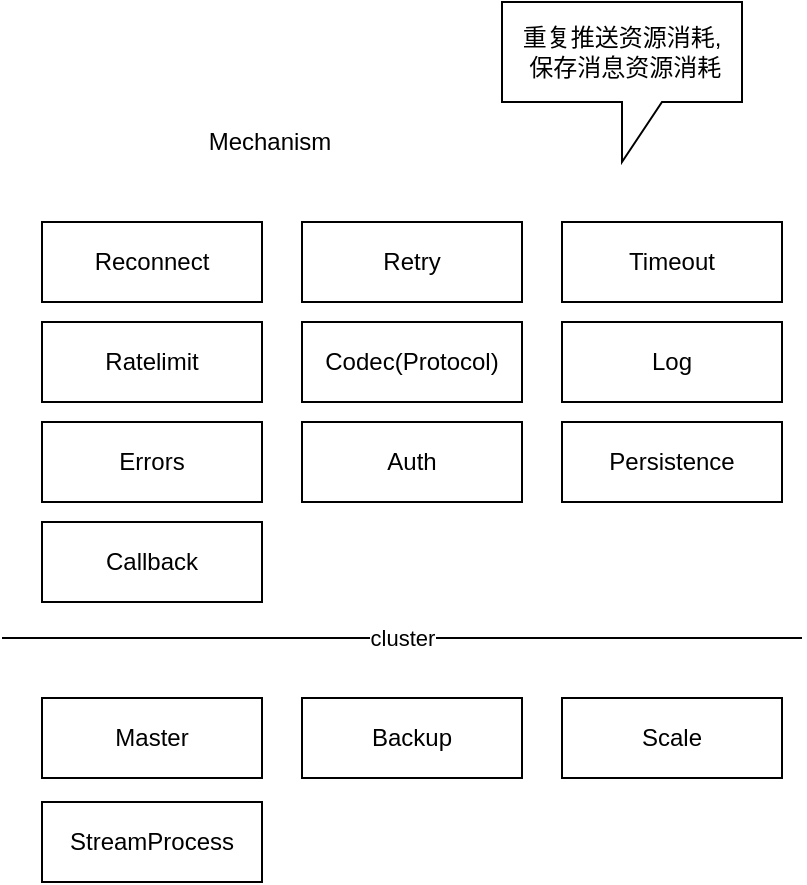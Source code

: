 <mxfile version="12.9.14" type="github">
  <diagram id="auQ-xZPgcsfXKyRMp1jr" name="第 1 页">
    <mxGraphModel dx="744" dy="591" grid="1" gridSize="10" guides="1" tooltips="1" connect="1" arrows="1" fold="1" page="1" pageScale="1" pageWidth="827" pageHeight="1169" math="0" shadow="0">
      <root>
        <mxCell id="0" />
        <mxCell id="1" parent="0" />
        <mxCell id="wsR6Gxox6wflihYimQEe-2" value="Reconnect" style="rounded=0;whiteSpace=wrap;html=1;" parent="1" vertex="1">
          <mxGeometry x="320" y="270" width="110" height="40" as="geometry" />
        </mxCell>
        <mxCell id="wsR6Gxox6wflihYimQEe-3" value="Mechanism" style="text;html=1;strokeColor=none;fillColor=none;align=center;verticalAlign=middle;whiteSpace=wrap;rounded=0;" parent="1" vertex="1">
          <mxGeometry x="414" y="220" width="40" height="20" as="geometry" />
        </mxCell>
        <mxCell id="wsR6Gxox6wflihYimQEe-5" value="Retry" style="rounded=0;whiteSpace=wrap;html=1;" parent="1" vertex="1">
          <mxGeometry x="450" y="270" width="110" height="40" as="geometry" />
        </mxCell>
        <mxCell id="wsR6Gxox6wflihYimQEe-6" value="Ratelimit" style="rounded=0;whiteSpace=wrap;html=1;" parent="1" vertex="1">
          <mxGeometry x="320" y="320" width="110" height="40" as="geometry" />
        </mxCell>
        <mxCell id="wsR6Gxox6wflihYimQEe-8" value="Codec(Protocol)" style="rounded=0;whiteSpace=wrap;html=1;" parent="1" vertex="1">
          <mxGeometry x="450" y="320" width="110" height="40" as="geometry" />
        </mxCell>
        <mxCell id="wsR6Gxox6wflihYimQEe-9" value="Errors" style="rounded=0;whiteSpace=wrap;html=1;" parent="1" vertex="1">
          <mxGeometry x="320" y="370" width="110" height="40" as="geometry" />
        </mxCell>
        <mxCell id="wsR6Gxox6wflihYimQEe-10" value="Auth" style="rounded=0;whiteSpace=wrap;html=1;" parent="1" vertex="1">
          <mxGeometry x="450" y="370" width="110" height="40" as="geometry" />
        </mxCell>
        <mxCell id="wsR6Gxox6wflihYimQEe-12" value="Timeout" style="rounded=0;whiteSpace=wrap;html=1;" parent="1" vertex="1">
          <mxGeometry x="580" y="270" width="110" height="40" as="geometry" />
        </mxCell>
        <mxCell id="wsR6Gxox6wflihYimQEe-13" value="cluster" style="endArrow=none;html=1;" parent="1" edge="1">
          <mxGeometry width="50" height="50" relative="1" as="geometry">
            <mxPoint x="300" y="478" as="sourcePoint" />
            <mxPoint x="700" y="478" as="targetPoint" />
          </mxGeometry>
        </mxCell>
        <mxCell id="wsR6Gxox6wflihYimQEe-14" value="Master" style="rounded=0;whiteSpace=wrap;html=1;" parent="1" vertex="1">
          <mxGeometry x="320" y="508" width="110" height="40" as="geometry" />
        </mxCell>
        <mxCell id="wsR6Gxox6wflihYimQEe-15" value="Backup" style="rounded=0;whiteSpace=wrap;html=1;" parent="1" vertex="1">
          <mxGeometry x="450" y="508" width="110" height="40" as="geometry" />
        </mxCell>
        <mxCell id="wsR6Gxox6wflihYimQEe-16" value="Log" style="rounded=0;whiteSpace=wrap;html=1;" parent="1" vertex="1">
          <mxGeometry x="580" y="320" width="110" height="40" as="geometry" />
        </mxCell>
        <mxCell id="wsR6Gxox6wflihYimQEe-17" value="Persistence" style="rounded=0;whiteSpace=wrap;html=1;" parent="1" vertex="1">
          <mxGeometry x="580" y="370" width="110" height="40" as="geometry" />
        </mxCell>
        <mxCell id="wsR6Gxox6wflihYimQEe-19" value="Callback" style="rounded=0;whiteSpace=wrap;html=1;" parent="1" vertex="1">
          <mxGeometry x="320" y="420" width="110" height="40" as="geometry" />
        </mxCell>
        <mxCell id="wsR6Gxox6wflihYimQEe-20" value="重复推送资源消耗,&lt;br&gt;&amp;nbsp;保存消息资源消耗" style="shape=callout;whiteSpace=wrap;html=1;perimeter=calloutPerimeter;" parent="1" vertex="1">
          <mxGeometry x="550" y="160" width="120" height="80" as="geometry" />
        </mxCell>
        <mxCell id="AmJx0hLOEgVv4BZ8C-zE-1" value="Scale" style="rounded=0;whiteSpace=wrap;html=1;" vertex="1" parent="1">
          <mxGeometry x="580" y="508" width="110" height="40" as="geometry" />
        </mxCell>
        <mxCell id="AmJx0hLOEgVv4BZ8C-zE-2" value="StreamProcess" style="rounded=0;whiteSpace=wrap;html=1;" vertex="1" parent="1">
          <mxGeometry x="320" y="560" width="110" height="40" as="geometry" />
        </mxCell>
      </root>
    </mxGraphModel>
  </diagram>
</mxfile>
